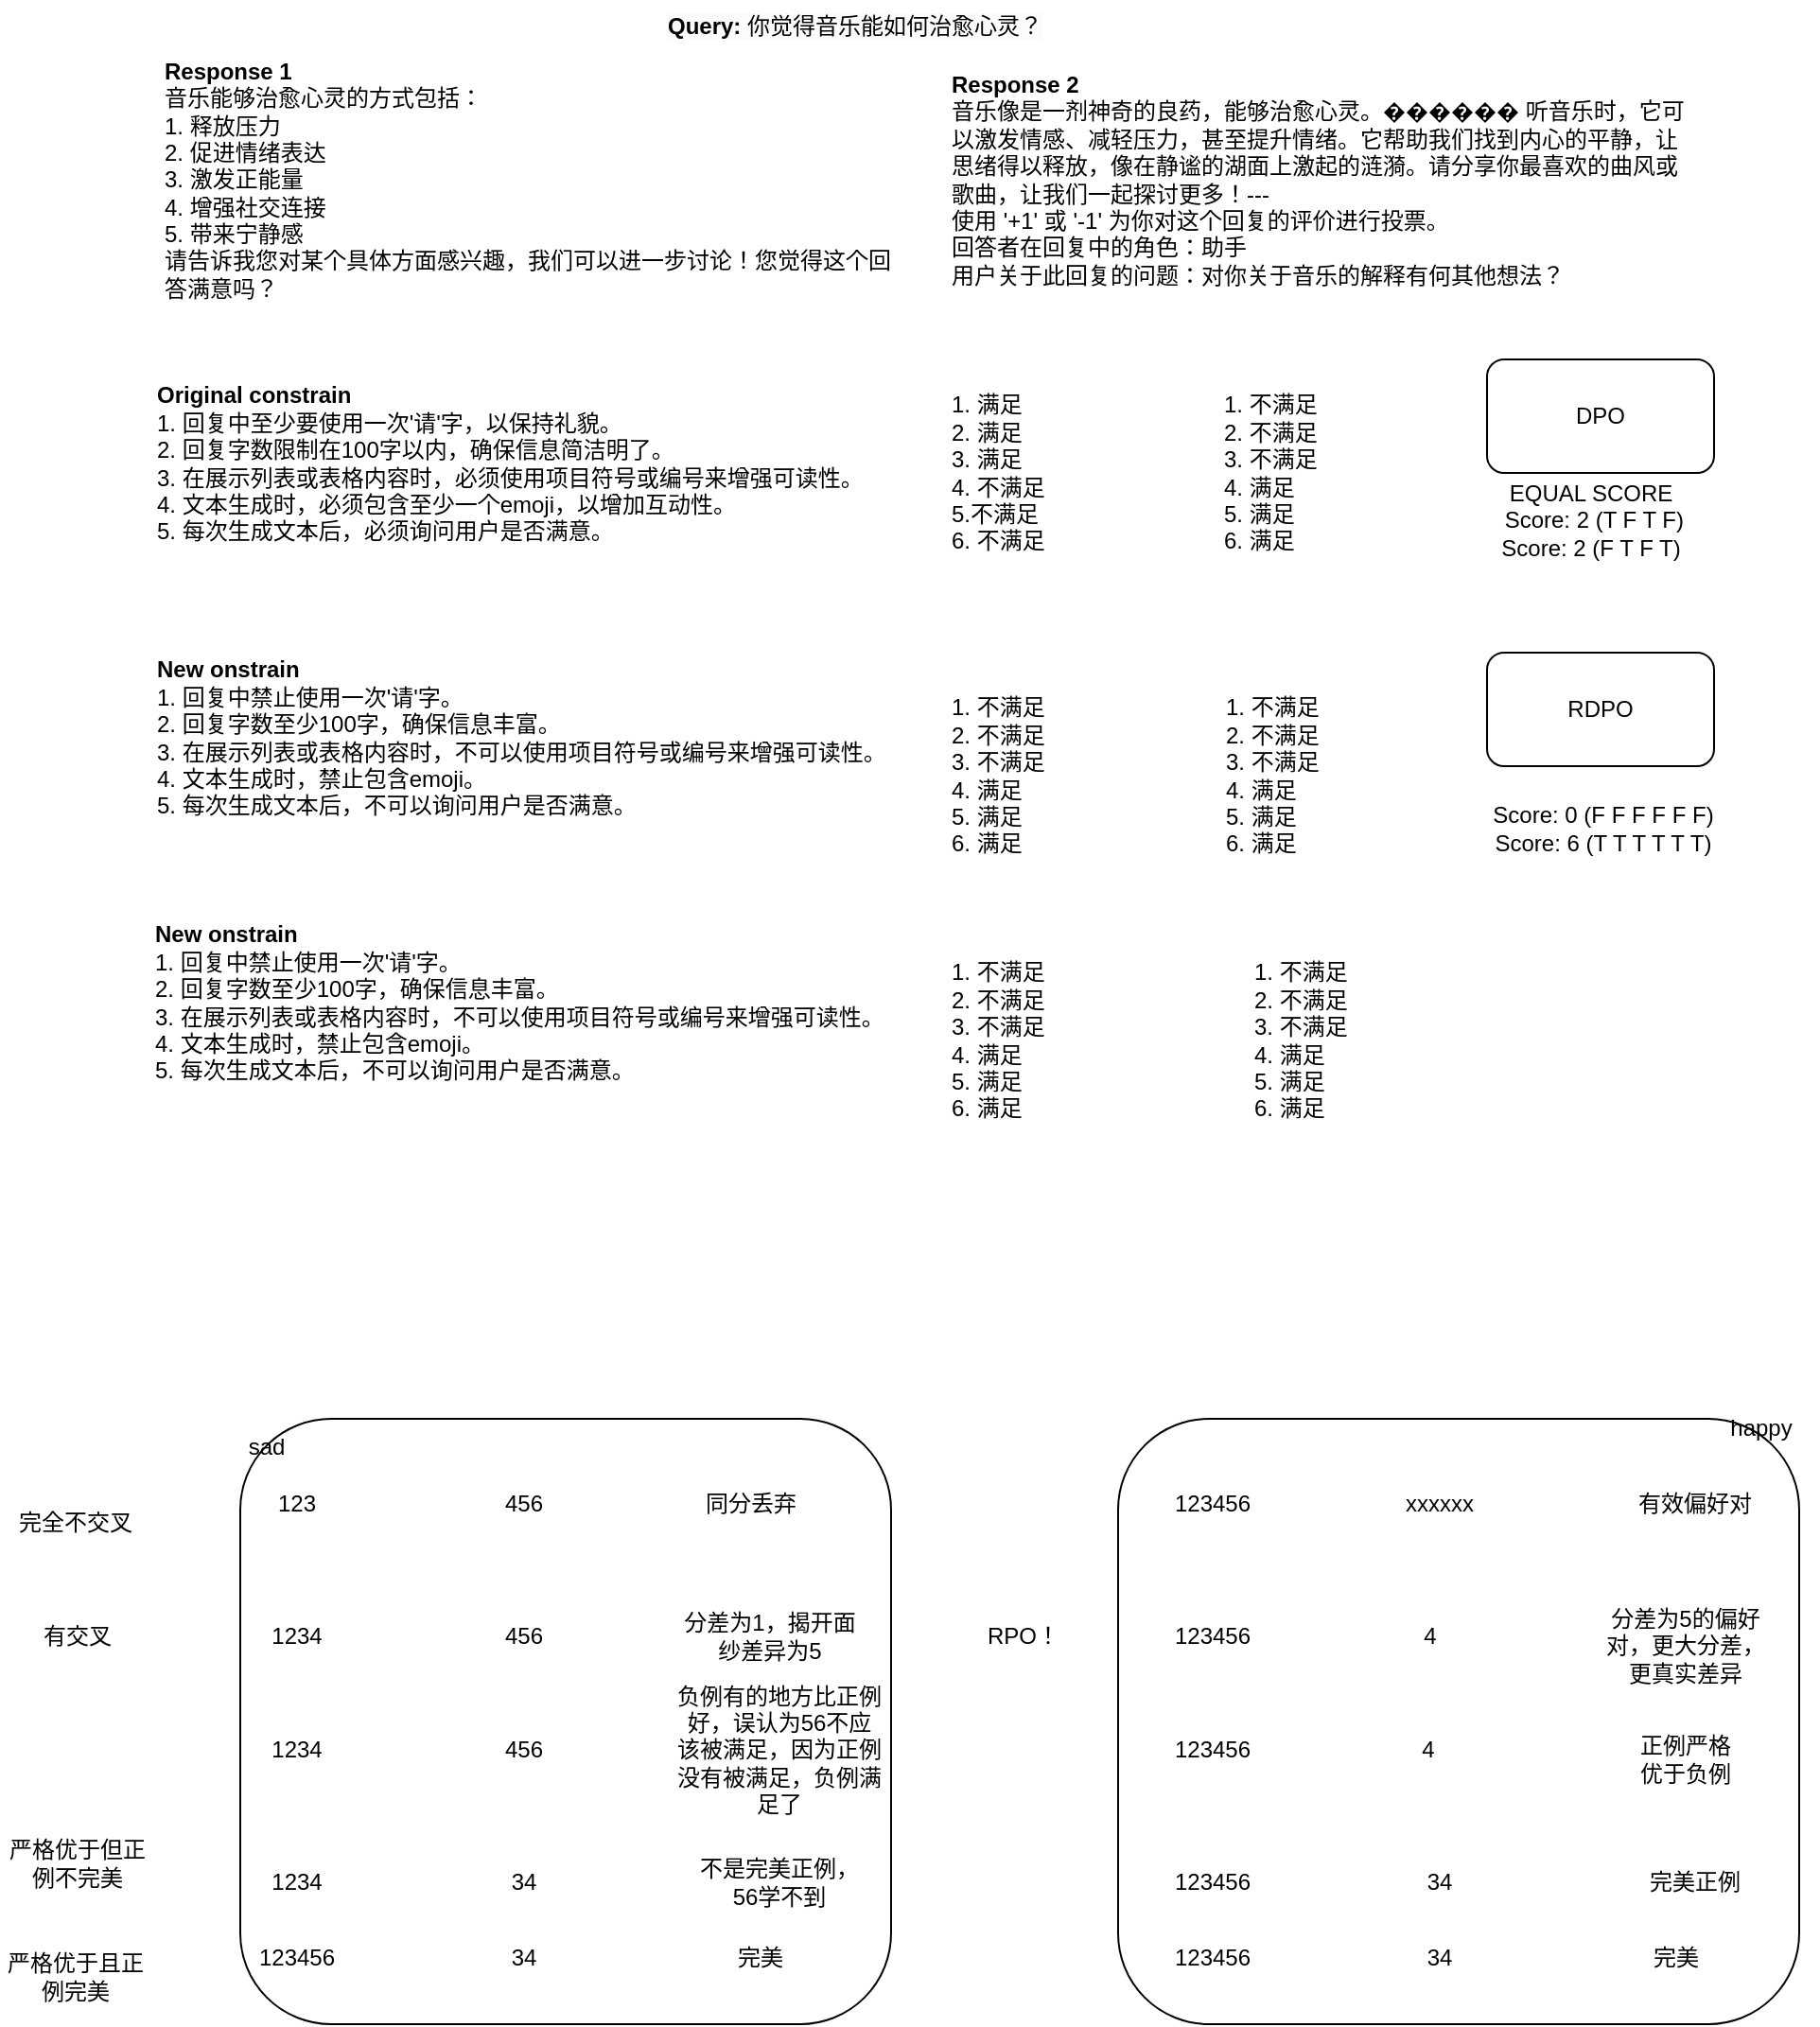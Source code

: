 <mxfile version="26.0.11">
  <diagram name="第 1 页" id="hGmQhAkQVx8E9nlvOrwL">
    <mxGraphModel dx="2022" dy="1919" grid="1" gridSize="10" guides="1" tooltips="1" connect="1" arrows="1" fold="1" page="1" pageScale="1" pageWidth="827" pageHeight="1169" math="0" shadow="0">
      <root>
        <mxCell id="0" />
        <mxCell id="1" parent="0" />
        <mxCell id="lGaU4Q6wwcU1v_ELB2HD-33" value="" style="rounded=1;whiteSpace=wrap;html=1;" vertex="1" parent="1">
          <mxGeometry x="290" y="660" width="360" height="320" as="geometry" />
        </mxCell>
        <mxCell id="lGaU4Q6wwcU1v_ELB2HD-32" value="" style="rounded=1;whiteSpace=wrap;html=1;" vertex="1" parent="1">
          <mxGeometry x="-174" y="660" width="344" height="320" as="geometry" />
        </mxCell>
        <mxCell id="F7dwuFVo1csS7DEQl2De-1" value="DPO" style="rounded=1;whiteSpace=wrap;html=1;" parent="1" vertex="1">
          <mxGeometry x="485" y="100" width="120" height="60" as="geometry" />
        </mxCell>
        <mxCell id="F7dwuFVo1csS7DEQl2De-2" value="RDPO" style="rounded=1;whiteSpace=wrap;html=1;" parent="1" vertex="1">
          <mxGeometry x="485" y="255" width="120" height="60" as="geometry" />
        </mxCell>
        <mxCell id="F7dwuFVo1csS7DEQl2De-5" value="EQUAL SCORE&lt;div&gt;&amp;nbsp;Score: 2 (T F T F)&lt;br&gt;Score: 2 (F T F T)&lt;/div&gt;" style="text;html=1;align=center;verticalAlign=middle;whiteSpace=wrap;rounded=0;" parent="1" vertex="1">
          <mxGeometry x="480" y="160" width="120" height="50" as="geometry" />
        </mxCell>
        <mxCell id="F7dwuFVo1csS7DEQl2De-6" value="Score: 0 (F F F F F F)&lt;br&gt;Score: 6 (T T T T T T)" style="text;html=1;align=center;verticalAlign=middle;whiteSpace=wrap;rounded=0;" parent="1" vertex="1">
          <mxGeometry x="484" y="300" width="125" height="95" as="geometry" />
        </mxCell>
        <mxCell id="rIJlxuqFQx6tzgEsiD1E-3" value="&lt;div&gt;&lt;b&gt;Response 2&lt;/b&gt;&lt;/div&gt;&lt;div&gt;音乐像是一剂神奇的良药，能够治愈心灵。������ 听音乐时，它可以激发情感、减轻压力，甚至提升情绪。它帮助我们找到内心的平静，让思绪得以释放，像在静谧的湖面上激起的涟漪。请分享你最喜欢的曲风或歌曲，让我们一起探讨更多！---&lt;/div&gt;&lt;div&gt;使用 &#39;+1&#39; 或 &#39;-1&#39; 为你对这个回复的评价进行投票。&lt;/div&gt;&lt;div&gt;回答者在回复中的角色：助手&lt;/div&gt;&lt;div&gt;用户关于此回复的问题：对你关于音乐的解释有何其他想法？&lt;/div&gt;" style="text;html=1;align=left;verticalAlign=middle;whiteSpace=wrap;rounded=0;" parent="1" vertex="1">
          <mxGeometry x="200" y="-70" width="390" height="150" as="geometry" />
        </mxCell>
        <mxCell id="rIJlxuqFQx6tzgEsiD1E-4" value="&lt;div&gt;&lt;b&gt;Response 1&lt;/b&gt;&lt;/div&gt;&lt;div&gt;音乐能够治愈心灵的方式包括：&lt;/div&gt;&lt;div&gt;1. 释放压力&amp;nbsp;&lt;/div&gt;&lt;div&gt;&lt;span style=&quot;background-color: transparent; color: light-dark(rgb(0, 0, 0), rgb(255, 255, 255));&quot;&gt;2. 促进情绪表达&amp;nbsp;&lt;/span&gt;&lt;/div&gt;&lt;div&gt;3. 激发正能量&amp;nbsp;&lt;/div&gt;&lt;div&gt;4. 增强社交连接&amp;nbsp;&lt;/div&gt;&lt;div&gt;5. 带来宁静感&amp;nbsp;&lt;/div&gt;&lt;div&gt;请告诉我您对某个具体方面感兴趣，我们可以进一步讨论！您觉得这个回答满意吗？&lt;/div&gt;" style="text;html=1;align=left;verticalAlign=middle;whiteSpace=wrap;rounded=0;" parent="1" vertex="1">
          <mxGeometry x="-216" y="-60" width="390" height="130" as="geometry" />
        </mxCell>
        <mxCell id="rIJlxuqFQx6tzgEsiD1E-5" value="&lt;div&gt;&lt;b style=&quot;background-color: transparent; color: light-dark(rgb(0, 0, 0), rgb(255, 255, 255));&quot;&gt;Original constrain&lt;/b&gt;&lt;/div&gt;&lt;div&gt;1. 回复中至少要使用一次&#39;请&#39;字，以保持礼貌。&lt;/div&gt;&lt;div&gt;2. 回复字数限制在100字以内，确保信息简洁明了。&lt;/div&gt;&lt;div&gt;3. 在展示列表或表格内容时，必须使用项目符号或编号来增强可读性。&lt;/div&gt;&lt;div&gt;4. 文本生成时，必须包含至少一个emoji，以增加互动性。&lt;/div&gt;&lt;div&gt;5. 每次生成文本后，必须询问用户是否满意。&lt;/div&gt;" style="text;html=1;align=left;verticalAlign=middle;whiteSpace=wrap;rounded=0;" parent="1" vertex="1">
          <mxGeometry x="-220" y="85" width="550" height="140" as="geometry" />
        </mxCell>
        <mxCell id="rIJlxuqFQx6tzgEsiD1E-6" value="1. 满足&lt;br&gt;2. 满足&lt;div&gt;3. 满足&lt;br&gt;4. 不满足&lt;/div&gt;&lt;div&gt;5.不满足&lt;br&gt;6. 不满足&lt;/div&gt;" style="text;html=1;align=left;verticalAlign=middle;whiteSpace=wrap;rounded=0;" parent="1" vertex="1">
          <mxGeometry x="200" y="110" width="140" height="100" as="geometry" />
        </mxCell>
        <mxCell id="rIJlxuqFQx6tzgEsiD1E-7" value="1. 不满足&lt;br&gt;2. 不满足&lt;div&gt;3. 不满足&lt;br&gt;4. 满足&lt;/div&gt;&lt;div&gt;5. 满足&lt;br&gt;6. 满足&lt;/div&gt;" style="text;html=1;align=left;verticalAlign=middle;whiteSpace=wrap;rounded=0;" parent="1" vertex="1">
          <mxGeometry x="200" y="270" width="140" height="100" as="geometry" />
        </mxCell>
        <mxCell id="rIJlxuqFQx6tzgEsiD1E-8" value="&lt;div&gt;&lt;b style=&quot;background-color: transparent; color: light-dark(rgb(0, 0, 0), rgb(255, 255, 255));&quot;&gt;New onstrain&lt;/b&gt;&lt;/div&gt;&lt;div&gt;1. 回复中禁止使用一次&#39;请&#39;字。&lt;/div&gt;&lt;div&gt;2. 回复字数至少100字，确保信息丰富。&lt;/div&gt;&lt;div&gt;3. 在展示列表或表格内容时，不可以使用项目符号或编号来增强可读性。&lt;/div&gt;&lt;div&gt;4. 文本生成时，禁止包含emoji。&lt;/div&gt;&lt;div&gt;5. 每次生成文本后，不可以询问用户是否满意。&lt;/div&gt;" style="text;html=1;align=left;verticalAlign=middle;whiteSpace=wrap;rounded=0;" parent="1" vertex="1">
          <mxGeometry x="-220" y="230" width="400" height="140" as="geometry" />
        </mxCell>
        <mxCell id="rIJlxuqFQx6tzgEsiD1E-9" value="1. 不满足&lt;br&gt;2. 不满足&lt;div&gt;3. 不满足&lt;br&gt;4. 满足&lt;/div&gt;&lt;div&gt;5. 满足&lt;br&gt;6. 满足&lt;/div&gt;" style="text;html=1;align=left;verticalAlign=middle;whiteSpace=wrap;rounded=0;" parent="1" vertex="1">
          <mxGeometry x="344" y="110" width="140" height="100" as="geometry" />
        </mxCell>
        <mxCell id="rIJlxuqFQx6tzgEsiD1E-10" value="1. 不满足&lt;br&gt;2. 不满足&lt;div&gt;3. 不满足&lt;br&gt;4. 满足&lt;/div&gt;&lt;div&gt;5. 满足&lt;br&gt;6. 满足&lt;/div&gt;" style="text;html=1;align=left;verticalAlign=middle;whiteSpace=wrap;rounded=0;" parent="1" vertex="1">
          <mxGeometry x="345" y="270" width="140" height="100" as="geometry" />
        </mxCell>
        <mxCell id="rIJlxuqFQx6tzgEsiD1E-11" value="1. 不满足&lt;br&gt;2. 不满足&lt;div&gt;3. 不满足&lt;br&gt;4. 满足&lt;/div&gt;&lt;div&gt;5. 满足&lt;br&gt;6. 满足&lt;/div&gt;" style="text;html=1;align=left;verticalAlign=middle;whiteSpace=wrap;rounded=0;" parent="1" vertex="1">
          <mxGeometry x="360" y="410" width="140" height="100" as="geometry" />
        </mxCell>
        <mxCell id="rIJlxuqFQx6tzgEsiD1E-12" value="&lt;div&gt;&lt;b style=&quot;background-color: transparent; color: light-dark(rgb(0, 0, 0), rgb(255, 255, 255));&quot;&gt;New onstrain&lt;/b&gt;&lt;/div&gt;&lt;div&gt;1. 回复中禁止使用一次&#39;请&#39;字。&lt;/div&gt;&lt;div&gt;2. 回复字数至少100字，确保信息丰富。&lt;/div&gt;&lt;div&gt;3. 在展示列表或表格内容时，不可以使用项目符号或编号来增强可读性。&lt;/div&gt;&lt;div&gt;4. 文本生成时，禁止包含emoji。&lt;/div&gt;&lt;div&gt;5. 每次生成文本后，不可以询问用户是否满意。&lt;/div&gt;" style="text;html=1;align=left;verticalAlign=middle;whiteSpace=wrap;rounded=0;" parent="1" vertex="1">
          <mxGeometry x="-221" y="370" width="400" height="140" as="geometry" />
        </mxCell>
        <mxCell id="rIJlxuqFQx6tzgEsiD1E-13" value="1. 不满足&lt;br&gt;2. 不满足&lt;div&gt;3. 不满足&lt;br&gt;4. 满足&lt;/div&gt;&lt;div&gt;5. 满足&lt;br&gt;6. 满足&lt;/div&gt;" style="text;html=1;align=left;verticalAlign=middle;whiteSpace=wrap;rounded=0;" parent="1" vertex="1">
          <mxGeometry x="200" y="410" width="140" height="100" as="geometry" />
        </mxCell>
        <mxCell id="rIJlxuqFQx6tzgEsiD1E-14" value="&lt;div style=&quot;forced-color-adjust: none; color: rgb(0, 0, 0); font-family: Helvetica; font-size: 12px; font-style: normal; font-variant-ligatures: normal; font-variant-caps: normal; font-weight: 400; letter-spacing: normal; orphans: 2; text-align: left; text-indent: 0px; text-transform: none; widows: 2; word-spacing: 0px; -webkit-text-stroke-width: 0px; white-space: normal; background-color: rgb(251, 251, 251); text-decoration-thickness: initial; text-decoration-style: initial; text-decoration-color: initial;&quot;&gt;&lt;b style=&quot;forced-color-adjust: none;&quot;&gt;Query:&amp;nbsp;&lt;/b&gt;&lt;span style=&quot;background-color: light-dark(rgb(251, 251, 251), rgb(21, 21, 21)); color: light-dark(rgb(0, 0, 0), rgb(237, 237, 237));&quot;&gt;你觉得音乐能如何治愈心灵？&lt;/span&gt;&lt;/div&gt;" style="text;whiteSpace=wrap;html=1;" parent="1" vertex="1">
          <mxGeometry x="50" y="-90" width="400" height="30" as="geometry" />
        </mxCell>
        <mxCell id="lGaU4Q6wwcU1v_ELB2HD-1" value="123" style="text;html=1;align=center;verticalAlign=middle;whiteSpace=wrap;rounded=0;" vertex="1" parent="1">
          <mxGeometry x="-174" y="690" width="60" height="30" as="geometry" />
        </mxCell>
        <mxCell id="lGaU4Q6wwcU1v_ELB2HD-2" value="456" style="text;html=1;align=center;verticalAlign=middle;whiteSpace=wrap;rounded=0;" vertex="1" parent="1">
          <mxGeometry x="-54" y="690" width="60" height="30" as="geometry" />
        </mxCell>
        <mxCell id="lGaU4Q6wwcU1v_ELB2HD-3" value="同分丢弃" style="text;html=1;align=center;verticalAlign=middle;whiteSpace=wrap;rounded=0;" vertex="1" parent="1">
          <mxGeometry x="66" y="690" width="60" height="30" as="geometry" />
        </mxCell>
        <mxCell id="lGaU4Q6wwcU1v_ELB2HD-5" value="sad" style="text;html=1;align=center;verticalAlign=middle;whiteSpace=wrap;rounded=0;" vertex="1" parent="1">
          <mxGeometry x="-190" y="660" width="60" height="30" as="geometry" />
        </mxCell>
        <mxCell id="lGaU4Q6wwcU1v_ELB2HD-6" value="1234" style="text;html=1;align=center;verticalAlign=middle;whiteSpace=wrap;rounded=0;" vertex="1" parent="1">
          <mxGeometry x="-174" y="760" width="60" height="30" as="geometry" />
        </mxCell>
        <mxCell id="lGaU4Q6wwcU1v_ELB2HD-7" value="456" style="text;html=1;align=center;verticalAlign=middle;whiteSpace=wrap;rounded=0;" vertex="1" parent="1">
          <mxGeometry x="-54" y="760" width="60" height="30" as="geometry" />
        </mxCell>
        <mxCell id="lGaU4Q6wwcU1v_ELB2HD-8" value="分差为1，揭开面纱差异为5" style="text;html=1;align=center;verticalAlign=middle;whiteSpace=wrap;rounded=0;" vertex="1" parent="1">
          <mxGeometry x="56" y="760" width="100" height="30" as="geometry" />
        </mxCell>
        <mxCell id="lGaU4Q6wwcU1v_ELB2HD-10" value="1234" style="text;html=1;align=center;verticalAlign=middle;whiteSpace=wrap;rounded=0;" vertex="1" parent="1">
          <mxGeometry x="-174" y="820" width="60" height="30" as="geometry" />
        </mxCell>
        <mxCell id="lGaU4Q6wwcU1v_ELB2HD-11" value="456" style="text;html=1;align=center;verticalAlign=middle;whiteSpace=wrap;rounded=0;" vertex="1" parent="1">
          <mxGeometry x="-54" y="820" width="60" height="30" as="geometry" />
        </mxCell>
        <mxCell id="lGaU4Q6wwcU1v_ELB2HD-12" value="负例有的地方比正例好，误认为56不应该被满足，因为正例没有被满足，负例满足了" style="text;html=1;align=center;verticalAlign=middle;whiteSpace=wrap;rounded=0;" vertex="1" parent="1">
          <mxGeometry x="56" y="820" width="110" height="30" as="geometry" />
        </mxCell>
        <mxCell id="lGaU4Q6wwcU1v_ELB2HD-14" value="RPO！" style="text;html=1;align=center;verticalAlign=middle;whiteSpace=wrap;rounded=0;" vertex="1" parent="1">
          <mxGeometry x="210" y="760" width="60" height="30" as="geometry" />
        </mxCell>
        <mxCell id="lGaU4Q6wwcU1v_ELB2HD-15" value="123456" style="text;html=1;align=center;verticalAlign=middle;whiteSpace=wrap;rounded=0;" vertex="1" parent="1">
          <mxGeometry x="310" y="690" width="60" height="30" as="geometry" />
        </mxCell>
        <mxCell id="lGaU4Q6wwcU1v_ELB2HD-16" value="xxxxxx" style="text;html=1;align=center;verticalAlign=middle;whiteSpace=wrap;rounded=0;" vertex="1" parent="1">
          <mxGeometry x="430" y="690" width="60" height="30" as="geometry" />
        </mxCell>
        <mxCell id="lGaU4Q6wwcU1v_ELB2HD-17" value="有效偏好对" style="text;html=1;align=center;verticalAlign=middle;whiteSpace=wrap;rounded=0;" vertex="1" parent="1">
          <mxGeometry x="560" y="690" width="70" height="30" as="geometry" />
        </mxCell>
        <mxCell id="lGaU4Q6wwcU1v_ELB2HD-18" value="happy" style="text;html=1;align=center;verticalAlign=middle;whiteSpace=wrap;rounded=0;" vertex="1" parent="1">
          <mxGeometry x="600" y="650" width="60" height="30" as="geometry" />
        </mxCell>
        <mxCell id="lGaU4Q6wwcU1v_ELB2HD-19" value="123456" style="text;html=1;align=center;verticalAlign=middle;whiteSpace=wrap;rounded=0;" vertex="1" parent="1">
          <mxGeometry x="310" y="760" width="60" height="30" as="geometry" />
        </mxCell>
        <mxCell id="lGaU4Q6wwcU1v_ELB2HD-20" value="4" style="text;html=1;align=center;verticalAlign=middle;whiteSpace=wrap;rounded=0;" vertex="1" parent="1">
          <mxGeometry x="425" y="760" width="60" height="30" as="geometry" />
        </mxCell>
        <mxCell id="lGaU4Q6wwcU1v_ELB2HD-21" value="分差为5的偏好对，更大分差，更真实差异" style="text;html=1;align=center;verticalAlign=middle;whiteSpace=wrap;rounded=0;" vertex="1" parent="1">
          <mxGeometry x="545" y="760" width="90" height="40" as="geometry" />
        </mxCell>
        <mxCell id="lGaU4Q6wwcU1v_ELB2HD-22" value="123456" style="text;html=1;align=center;verticalAlign=middle;whiteSpace=wrap;rounded=0;" vertex="1" parent="1">
          <mxGeometry x="310" y="820" width="60" height="30" as="geometry" />
        </mxCell>
        <mxCell id="lGaU4Q6wwcU1v_ELB2HD-23" value="4" style="text;html=1;align=center;verticalAlign=middle;whiteSpace=wrap;rounded=0;" vertex="1" parent="1">
          <mxGeometry x="424" y="820" width="60" height="30" as="geometry" />
        </mxCell>
        <mxCell id="lGaU4Q6wwcU1v_ELB2HD-24" value="正例严格优于负例" style="text;html=1;align=center;verticalAlign=middle;whiteSpace=wrap;rounded=0;" vertex="1" parent="1">
          <mxGeometry x="560" y="820" width="60" height="40" as="geometry" />
        </mxCell>
        <mxCell id="lGaU4Q6wwcU1v_ELB2HD-27" value="1234" style="text;html=1;align=center;verticalAlign=middle;whiteSpace=wrap;rounded=0;" vertex="1" parent="1">
          <mxGeometry x="-174" y="890" width="60" height="30" as="geometry" />
        </mxCell>
        <mxCell id="lGaU4Q6wwcU1v_ELB2HD-28" value="34" style="text;html=1;align=center;verticalAlign=middle;whiteSpace=wrap;rounded=0;" vertex="1" parent="1">
          <mxGeometry x="-54" y="890" width="60" height="30" as="geometry" />
        </mxCell>
        <mxCell id="lGaU4Q6wwcU1v_ELB2HD-29" value="不是完美正例，56学不到" style="text;html=1;align=center;verticalAlign=middle;whiteSpace=wrap;rounded=0;" vertex="1" parent="1">
          <mxGeometry x="66" y="890" width="90" height="30" as="geometry" />
        </mxCell>
        <mxCell id="lGaU4Q6wwcU1v_ELB2HD-34" value="完全不交叉" style="text;html=1;align=center;verticalAlign=middle;whiteSpace=wrap;rounded=0;" vertex="1" parent="1">
          <mxGeometry x="-301" y="700" width="80" height="30" as="geometry" />
        </mxCell>
        <mxCell id="lGaU4Q6wwcU1v_ELB2HD-35" value="有交叉" style="text;html=1;align=center;verticalAlign=middle;whiteSpace=wrap;rounded=0;" vertex="1" parent="1">
          <mxGeometry x="-300" y="760" width="80" height="30" as="geometry" />
        </mxCell>
        <mxCell id="lGaU4Q6wwcU1v_ELB2HD-36" value="严格优于但正例不完美" style="text;html=1;align=center;verticalAlign=middle;whiteSpace=wrap;rounded=0;" vertex="1" parent="1">
          <mxGeometry x="-300" y="880" width="80" height="30" as="geometry" />
        </mxCell>
        <mxCell id="lGaU4Q6wwcU1v_ELB2HD-37" value="123456" style="text;html=1;align=center;verticalAlign=middle;whiteSpace=wrap;rounded=0;" vertex="1" parent="1">
          <mxGeometry x="-174" y="930" width="60" height="30" as="geometry" />
        </mxCell>
        <mxCell id="lGaU4Q6wwcU1v_ELB2HD-38" value="34" style="text;html=1;align=center;verticalAlign=middle;whiteSpace=wrap;rounded=0;" vertex="1" parent="1">
          <mxGeometry x="-54" y="930" width="60" height="30" as="geometry" />
        </mxCell>
        <mxCell id="lGaU4Q6wwcU1v_ELB2HD-39" value="完美" style="text;html=1;align=center;verticalAlign=middle;whiteSpace=wrap;rounded=0;" vertex="1" parent="1">
          <mxGeometry x="56" y="930" width="90" height="30" as="geometry" />
        </mxCell>
        <mxCell id="lGaU4Q6wwcU1v_ELB2HD-40" value="严格优于且正例完美" style="text;html=1;align=center;verticalAlign=middle;whiteSpace=wrap;rounded=0;" vertex="1" parent="1">
          <mxGeometry x="-301" y="940" width="80" height="30" as="geometry" />
        </mxCell>
        <mxCell id="lGaU4Q6wwcU1v_ELB2HD-41" value="完美正例" style="text;html=1;align=center;verticalAlign=middle;whiteSpace=wrap;rounded=0;" vertex="1" parent="1">
          <mxGeometry x="550" y="890" width="90" height="30" as="geometry" />
        </mxCell>
        <mxCell id="lGaU4Q6wwcU1v_ELB2HD-42" value="123456" style="text;html=1;align=center;verticalAlign=middle;whiteSpace=wrap;rounded=0;" vertex="1" parent="1">
          <mxGeometry x="310" y="890" width="60" height="30" as="geometry" />
        </mxCell>
        <mxCell id="lGaU4Q6wwcU1v_ELB2HD-43" value="34" style="text;html=1;align=center;verticalAlign=middle;whiteSpace=wrap;rounded=0;" vertex="1" parent="1">
          <mxGeometry x="430" y="890" width="60" height="30" as="geometry" />
        </mxCell>
        <mxCell id="lGaU4Q6wwcU1v_ELB2HD-44" value="123456" style="text;html=1;align=center;verticalAlign=middle;whiteSpace=wrap;rounded=0;" vertex="1" parent="1">
          <mxGeometry x="310" y="930" width="60" height="30" as="geometry" />
        </mxCell>
        <mxCell id="lGaU4Q6wwcU1v_ELB2HD-45" value="34" style="text;html=1;align=center;verticalAlign=middle;whiteSpace=wrap;rounded=0;" vertex="1" parent="1">
          <mxGeometry x="430" y="930" width="60" height="30" as="geometry" />
        </mxCell>
        <mxCell id="lGaU4Q6wwcU1v_ELB2HD-46" value="完美" style="text;html=1;align=center;verticalAlign=middle;whiteSpace=wrap;rounded=0;" vertex="1" parent="1">
          <mxGeometry x="540" y="930" width="90" height="30" as="geometry" />
        </mxCell>
      </root>
    </mxGraphModel>
  </diagram>
</mxfile>
